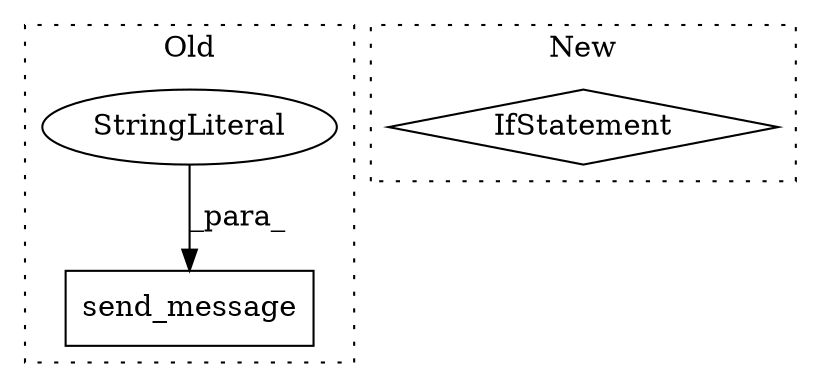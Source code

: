 digraph G {
subgraph cluster0 {
1 [label="send_message" a="32" s="6772,6831" l="13,1" shape="box"];
3 [label="StringLiteral" a="45" s="6825" l="6" shape="ellipse"];
label = "Old";
style="dotted";
}
subgraph cluster1 {
2 [label="IfStatement" a="25" s="8367,8388" l="4,2" shape="diamond"];
label = "New";
style="dotted";
}
3 -> 1 [label="_para_"];
}